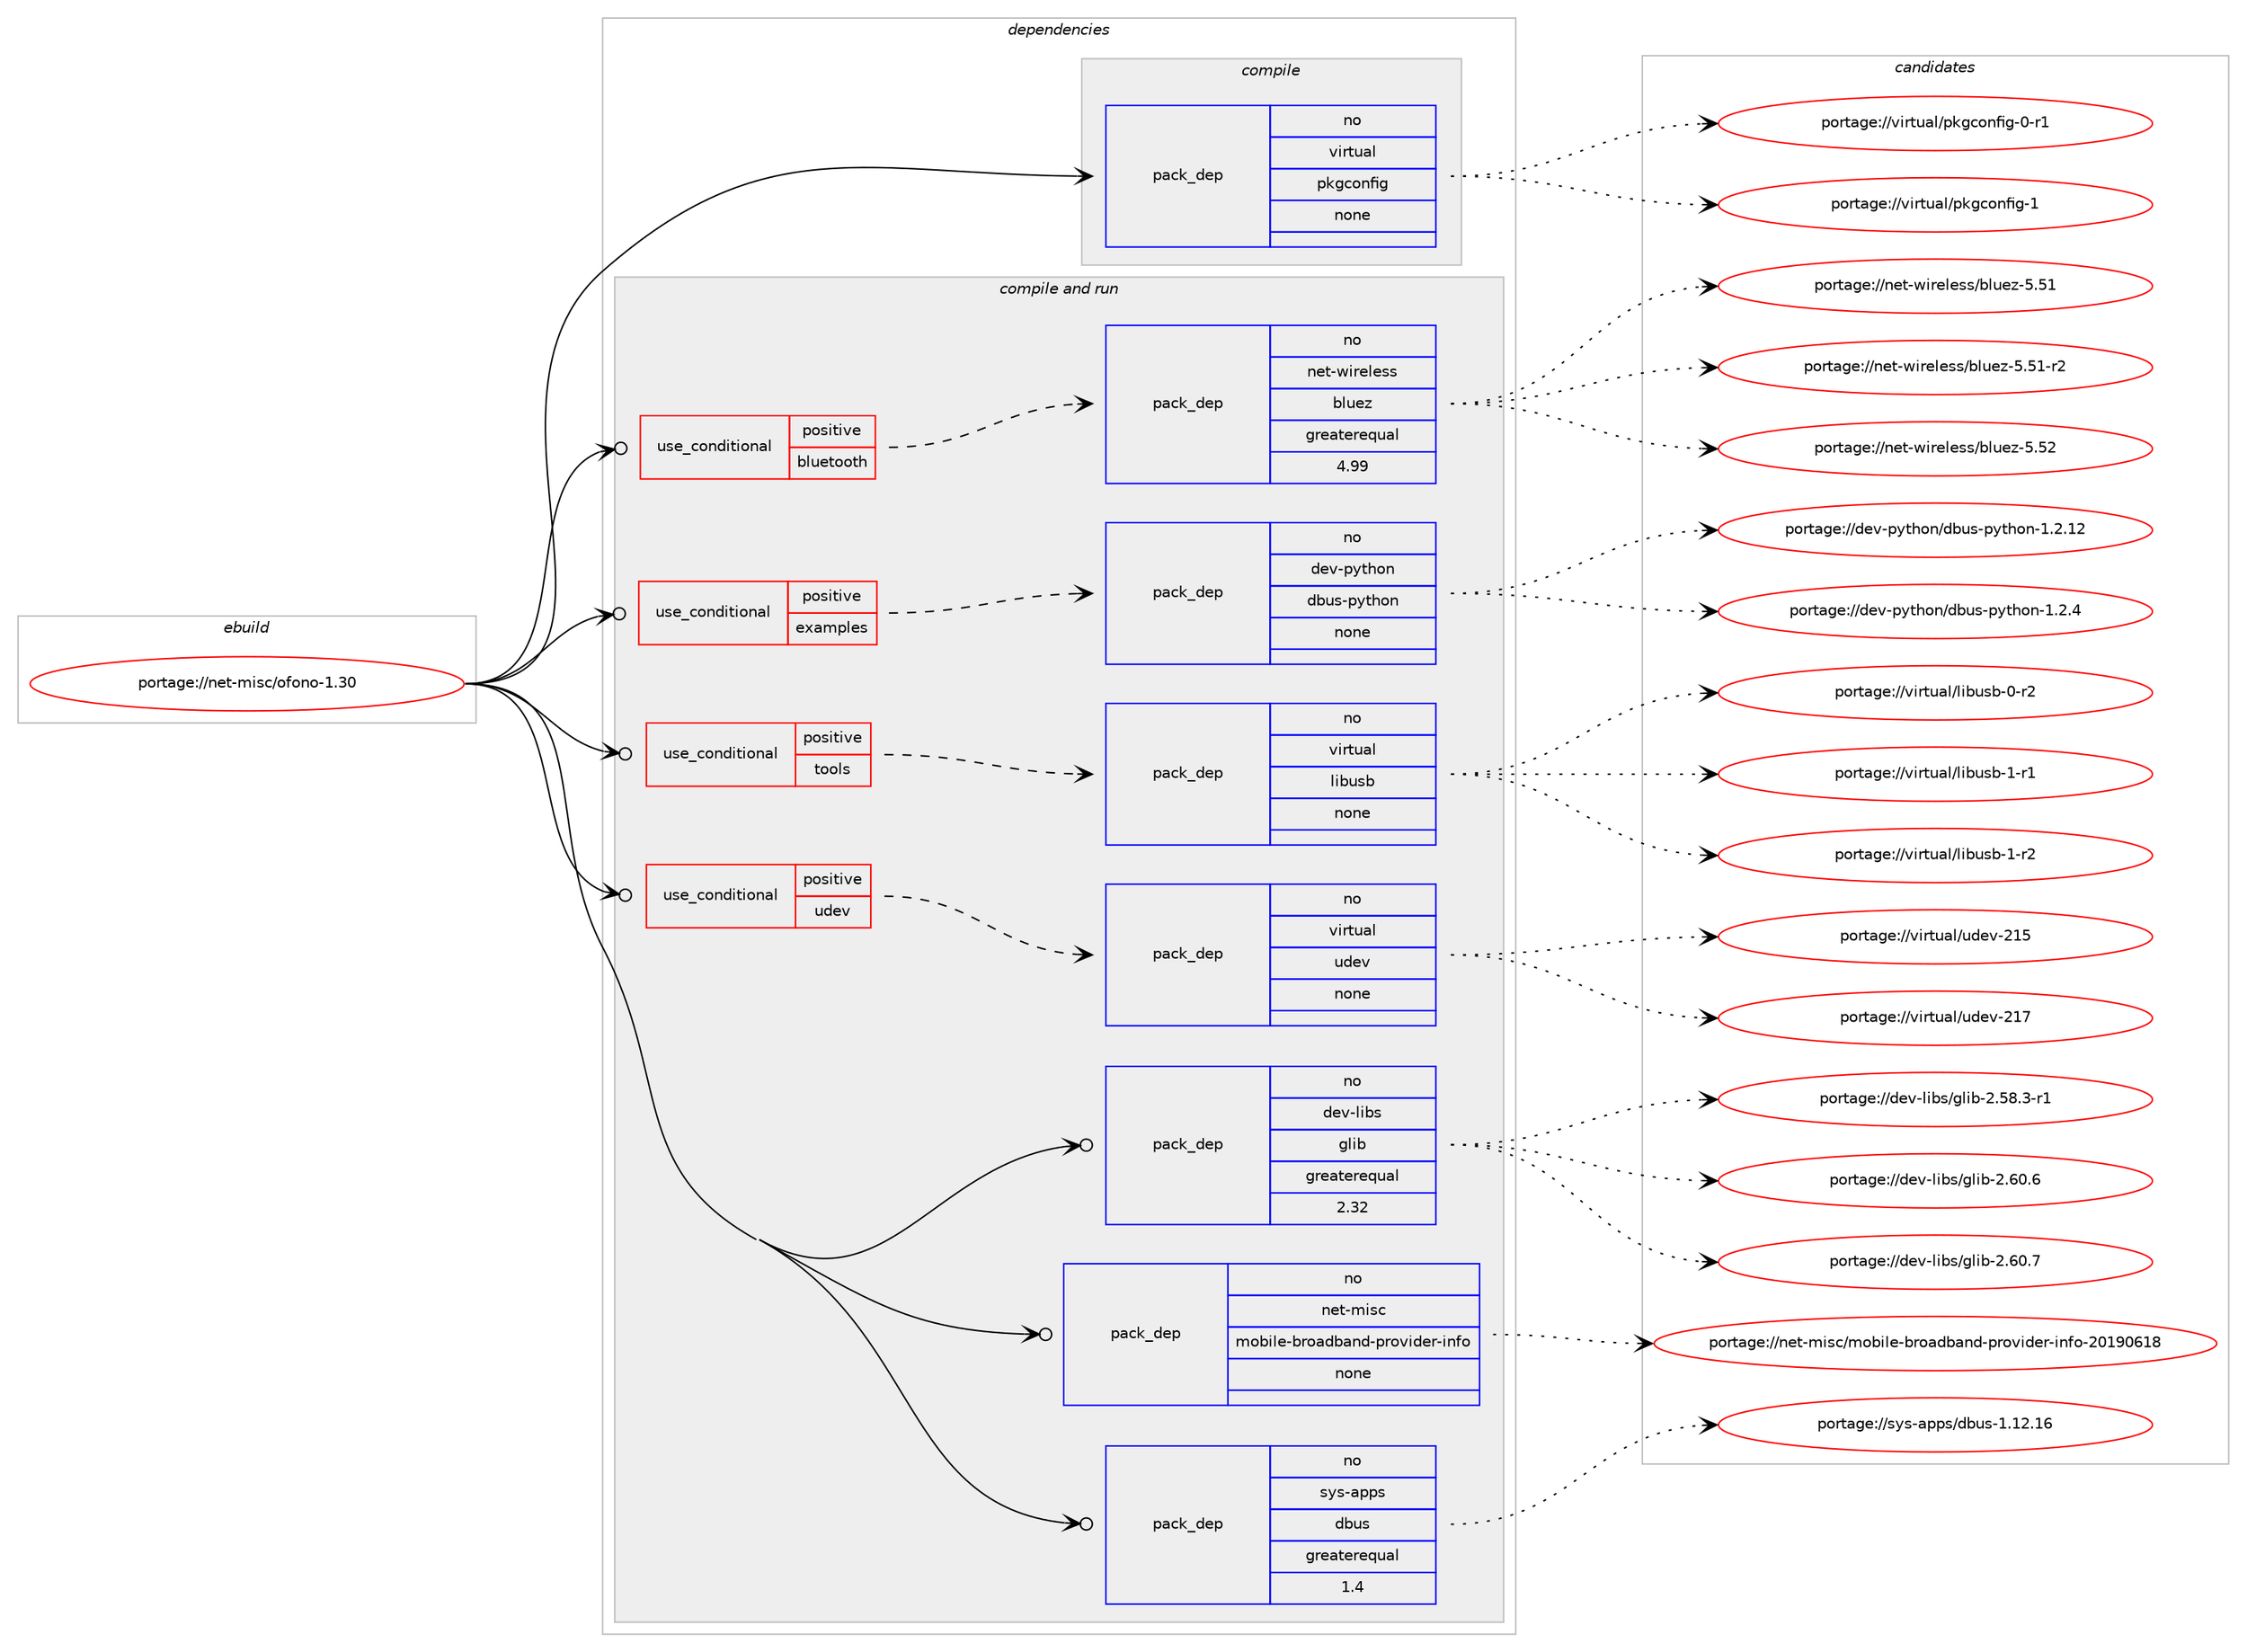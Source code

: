 digraph prolog {

# *************
# Graph options
# *************

newrank=true;
concentrate=true;
compound=true;
graph [rankdir=LR,fontname=Helvetica,fontsize=10,ranksep=1.5];#, ranksep=2.5, nodesep=0.2];
edge  [arrowhead=vee];
node  [fontname=Helvetica,fontsize=10];

# **********
# The ebuild
# **********

subgraph cluster_leftcol {
color=gray;
rank=same;
label=<<i>ebuild</i>>;
id [label="portage://net-misc/ofono-1.30", color=red, width=4, href="../net-misc/ofono-1.30.svg"];
}

# ****************
# The dependencies
# ****************

subgraph cluster_midcol {
color=gray;
label=<<i>dependencies</i>>;
subgraph cluster_compile {
fillcolor="#eeeeee";
style=filled;
label=<<i>compile</i>>;
subgraph pack270005 {
dependency368313 [label=<<TABLE BORDER="0" CELLBORDER="1" CELLSPACING="0" CELLPADDING="4" WIDTH="220"><TR><TD ROWSPAN="6" CELLPADDING="30">pack_dep</TD></TR><TR><TD WIDTH="110">no</TD></TR><TR><TD>virtual</TD></TR><TR><TD>pkgconfig</TD></TR><TR><TD>none</TD></TR><TR><TD></TD></TR></TABLE>>, shape=none, color=blue];
}
id:e -> dependency368313:w [weight=20,style="solid",arrowhead="vee"];
}
subgraph cluster_compileandrun {
fillcolor="#eeeeee";
style=filled;
label=<<i>compile and run</i>>;
subgraph cond92159 {
dependency368314 [label=<<TABLE BORDER="0" CELLBORDER="1" CELLSPACING="0" CELLPADDING="4"><TR><TD ROWSPAN="3" CELLPADDING="10">use_conditional</TD></TR><TR><TD>positive</TD></TR><TR><TD>bluetooth</TD></TR></TABLE>>, shape=none, color=red];
subgraph pack270006 {
dependency368315 [label=<<TABLE BORDER="0" CELLBORDER="1" CELLSPACING="0" CELLPADDING="4" WIDTH="220"><TR><TD ROWSPAN="6" CELLPADDING="30">pack_dep</TD></TR><TR><TD WIDTH="110">no</TD></TR><TR><TD>net-wireless</TD></TR><TR><TD>bluez</TD></TR><TR><TD>greaterequal</TD></TR><TR><TD>4.99</TD></TR></TABLE>>, shape=none, color=blue];
}
dependency368314:e -> dependency368315:w [weight=20,style="dashed",arrowhead="vee"];
}
id:e -> dependency368314:w [weight=20,style="solid",arrowhead="odotvee"];
subgraph cond92160 {
dependency368316 [label=<<TABLE BORDER="0" CELLBORDER="1" CELLSPACING="0" CELLPADDING="4"><TR><TD ROWSPAN="3" CELLPADDING="10">use_conditional</TD></TR><TR><TD>positive</TD></TR><TR><TD>examples</TD></TR></TABLE>>, shape=none, color=red];
subgraph pack270007 {
dependency368317 [label=<<TABLE BORDER="0" CELLBORDER="1" CELLSPACING="0" CELLPADDING="4" WIDTH="220"><TR><TD ROWSPAN="6" CELLPADDING="30">pack_dep</TD></TR><TR><TD WIDTH="110">no</TD></TR><TR><TD>dev-python</TD></TR><TR><TD>dbus-python</TD></TR><TR><TD>none</TD></TR><TR><TD></TD></TR></TABLE>>, shape=none, color=blue];
}
dependency368316:e -> dependency368317:w [weight=20,style="dashed",arrowhead="vee"];
}
id:e -> dependency368316:w [weight=20,style="solid",arrowhead="odotvee"];
subgraph cond92161 {
dependency368318 [label=<<TABLE BORDER="0" CELLBORDER="1" CELLSPACING="0" CELLPADDING="4"><TR><TD ROWSPAN="3" CELLPADDING="10">use_conditional</TD></TR><TR><TD>positive</TD></TR><TR><TD>tools</TD></TR></TABLE>>, shape=none, color=red];
subgraph pack270008 {
dependency368319 [label=<<TABLE BORDER="0" CELLBORDER="1" CELLSPACING="0" CELLPADDING="4" WIDTH="220"><TR><TD ROWSPAN="6" CELLPADDING="30">pack_dep</TD></TR><TR><TD WIDTH="110">no</TD></TR><TR><TD>virtual</TD></TR><TR><TD>libusb</TD></TR><TR><TD>none</TD></TR><TR><TD></TD></TR></TABLE>>, shape=none, color=blue];
}
dependency368318:e -> dependency368319:w [weight=20,style="dashed",arrowhead="vee"];
}
id:e -> dependency368318:w [weight=20,style="solid",arrowhead="odotvee"];
subgraph cond92162 {
dependency368320 [label=<<TABLE BORDER="0" CELLBORDER="1" CELLSPACING="0" CELLPADDING="4"><TR><TD ROWSPAN="3" CELLPADDING="10">use_conditional</TD></TR><TR><TD>positive</TD></TR><TR><TD>udev</TD></TR></TABLE>>, shape=none, color=red];
subgraph pack270009 {
dependency368321 [label=<<TABLE BORDER="0" CELLBORDER="1" CELLSPACING="0" CELLPADDING="4" WIDTH="220"><TR><TD ROWSPAN="6" CELLPADDING="30">pack_dep</TD></TR><TR><TD WIDTH="110">no</TD></TR><TR><TD>virtual</TD></TR><TR><TD>udev</TD></TR><TR><TD>none</TD></TR><TR><TD></TD></TR></TABLE>>, shape=none, color=blue];
}
dependency368320:e -> dependency368321:w [weight=20,style="dashed",arrowhead="vee"];
}
id:e -> dependency368320:w [weight=20,style="solid",arrowhead="odotvee"];
subgraph pack270010 {
dependency368322 [label=<<TABLE BORDER="0" CELLBORDER="1" CELLSPACING="0" CELLPADDING="4" WIDTH="220"><TR><TD ROWSPAN="6" CELLPADDING="30">pack_dep</TD></TR><TR><TD WIDTH="110">no</TD></TR><TR><TD>dev-libs</TD></TR><TR><TD>glib</TD></TR><TR><TD>greaterequal</TD></TR><TR><TD>2.32</TD></TR></TABLE>>, shape=none, color=blue];
}
id:e -> dependency368322:w [weight=20,style="solid",arrowhead="odotvee"];
subgraph pack270011 {
dependency368323 [label=<<TABLE BORDER="0" CELLBORDER="1" CELLSPACING="0" CELLPADDING="4" WIDTH="220"><TR><TD ROWSPAN="6" CELLPADDING="30">pack_dep</TD></TR><TR><TD WIDTH="110">no</TD></TR><TR><TD>net-misc</TD></TR><TR><TD>mobile-broadband-provider-info</TD></TR><TR><TD>none</TD></TR><TR><TD></TD></TR></TABLE>>, shape=none, color=blue];
}
id:e -> dependency368323:w [weight=20,style="solid",arrowhead="odotvee"];
subgraph pack270012 {
dependency368324 [label=<<TABLE BORDER="0" CELLBORDER="1" CELLSPACING="0" CELLPADDING="4" WIDTH="220"><TR><TD ROWSPAN="6" CELLPADDING="30">pack_dep</TD></TR><TR><TD WIDTH="110">no</TD></TR><TR><TD>sys-apps</TD></TR><TR><TD>dbus</TD></TR><TR><TD>greaterequal</TD></TR><TR><TD>1.4</TD></TR></TABLE>>, shape=none, color=blue];
}
id:e -> dependency368324:w [weight=20,style="solid",arrowhead="odotvee"];
}
subgraph cluster_run {
fillcolor="#eeeeee";
style=filled;
label=<<i>run</i>>;
}
}

# **************
# The candidates
# **************

subgraph cluster_choices {
rank=same;
color=gray;
label=<<i>candidates</i>>;

subgraph choice270005 {
color=black;
nodesep=1;
choiceportage11810511411611797108471121071039911111010210510345484511449 [label="portage://virtual/pkgconfig-0-r1", color=red, width=4,href="../virtual/pkgconfig-0-r1.svg"];
choiceportage1181051141161179710847112107103991111101021051034549 [label="portage://virtual/pkgconfig-1", color=red, width=4,href="../virtual/pkgconfig-1.svg"];
dependency368313:e -> choiceportage11810511411611797108471121071039911111010210510345484511449:w [style=dotted,weight="100"];
dependency368313:e -> choiceportage1181051141161179710847112107103991111101021051034549:w [style=dotted,weight="100"];
}
subgraph choice270006 {
color=black;
nodesep=1;
choiceportage1101011164511910511410110810111511547981081171011224553465349 [label="portage://net-wireless/bluez-5.51", color=red, width=4,href="../net-wireless/bluez-5.51.svg"];
choiceportage11010111645119105114101108101115115479810811710112245534653494511450 [label="portage://net-wireless/bluez-5.51-r2", color=red, width=4,href="../net-wireless/bluez-5.51-r2.svg"];
choiceportage1101011164511910511410110810111511547981081171011224553465350 [label="portage://net-wireless/bluez-5.52", color=red, width=4,href="../net-wireless/bluez-5.52.svg"];
dependency368315:e -> choiceportage1101011164511910511410110810111511547981081171011224553465349:w [style=dotted,weight="100"];
dependency368315:e -> choiceportage11010111645119105114101108101115115479810811710112245534653494511450:w [style=dotted,weight="100"];
dependency368315:e -> choiceportage1101011164511910511410110810111511547981081171011224553465350:w [style=dotted,weight="100"];
}
subgraph choice270007 {
color=black;
nodesep=1;
choiceportage1001011184511212111610411111047100981171154511212111610411111045494650464950 [label="portage://dev-python/dbus-python-1.2.12", color=red, width=4,href="../dev-python/dbus-python-1.2.12.svg"];
choiceportage10010111845112121116104111110471009811711545112121116104111110454946504652 [label="portage://dev-python/dbus-python-1.2.4", color=red, width=4,href="../dev-python/dbus-python-1.2.4.svg"];
dependency368317:e -> choiceportage1001011184511212111610411111047100981171154511212111610411111045494650464950:w [style=dotted,weight="100"];
dependency368317:e -> choiceportage10010111845112121116104111110471009811711545112121116104111110454946504652:w [style=dotted,weight="100"];
}
subgraph choice270008 {
color=black;
nodesep=1;
choiceportage1181051141161179710847108105981171159845484511450 [label="portage://virtual/libusb-0-r2", color=red, width=4,href="../virtual/libusb-0-r2.svg"];
choiceportage1181051141161179710847108105981171159845494511449 [label="portage://virtual/libusb-1-r1", color=red, width=4,href="../virtual/libusb-1-r1.svg"];
choiceportage1181051141161179710847108105981171159845494511450 [label="portage://virtual/libusb-1-r2", color=red, width=4,href="../virtual/libusb-1-r2.svg"];
dependency368319:e -> choiceportage1181051141161179710847108105981171159845484511450:w [style=dotted,weight="100"];
dependency368319:e -> choiceportage1181051141161179710847108105981171159845494511449:w [style=dotted,weight="100"];
dependency368319:e -> choiceportage1181051141161179710847108105981171159845494511450:w [style=dotted,weight="100"];
}
subgraph choice270009 {
color=black;
nodesep=1;
choiceportage118105114116117971084711710010111845504953 [label="portage://virtual/udev-215", color=red, width=4,href="../virtual/udev-215.svg"];
choiceportage118105114116117971084711710010111845504955 [label="portage://virtual/udev-217", color=red, width=4,href="../virtual/udev-217.svg"];
dependency368321:e -> choiceportage118105114116117971084711710010111845504953:w [style=dotted,weight="100"];
dependency368321:e -> choiceportage118105114116117971084711710010111845504955:w [style=dotted,weight="100"];
}
subgraph choice270010 {
color=black;
nodesep=1;
choiceportage10010111845108105981154710310810598455046535646514511449 [label="portage://dev-libs/glib-2.58.3-r1", color=red, width=4,href="../dev-libs/glib-2.58.3-r1.svg"];
choiceportage1001011184510810598115471031081059845504654484654 [label="portage://dev-libs/glib-2.60.6", color=red, width=4,href="../dev-libs/glib-2.60.6.svg"];
choiceportage1001011184510810598115471031081059845504654484655 [label="portage://dev-libs/glib-2.60.7", color=red, width=4,href="../dev-libs/glib-2.60.7.svg"];
dependency368322:e -> choiceportage10010111845108105981154710310810598455046535646514511449:w [style=dotted,weight="100"];
dependency368322:e -> choiceportage1001011184510810598115471031081059845504654484654:w [style=dotted,weight="100"];
dependency368322:e -> choiceportage1001011184510810598115471031081059845504654484655:w [style=dotted,weight="100"];
}
subgraph choice270011 {
color=black;
nodesep=1;
choiceportage1101011164510910511599471091119810510810145981141119710098971101004511211411111810510010111445105110102111455048495748544956 [label="portage://net-misc/mobile-broadband-provider-info-20190618", color=red, width=4,href="../net-misc/mobile-broadband-provider-info-20190618.svg"];
dependency368323:e -> choiceportage1101011164510910511599471091119810510810145981141119710098971101004511211411111810510010111445105110102111455048495748544956:w [style=dotted,weight="100"];
}
subgraph choice270012 {
color=black;
nodesep=1;
choiceportage115121115459711211211547100981171154549464950464954 [label="portage://sys-apps/dbus-1.12.16", color=red, width=4,href="../sys-apps/dbus-1.12.16.svg"];
dependency368324:e -> choiceportage115121115459711211211547100981171154549464950464954:w [style=dotted,weight="100"];
}
}

}
